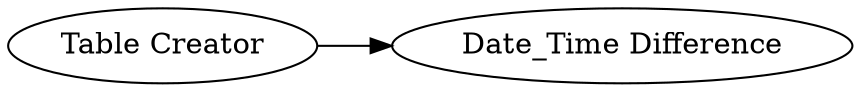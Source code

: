 digraph {
	"-134413211236128819_3" [label="Date_Time Difference"]
	"-134413211236128819_1" [label="Table Creator"]
	"-134413211236128819_1" -> "-134413211236128819_3"
	rankdir=LR
}
